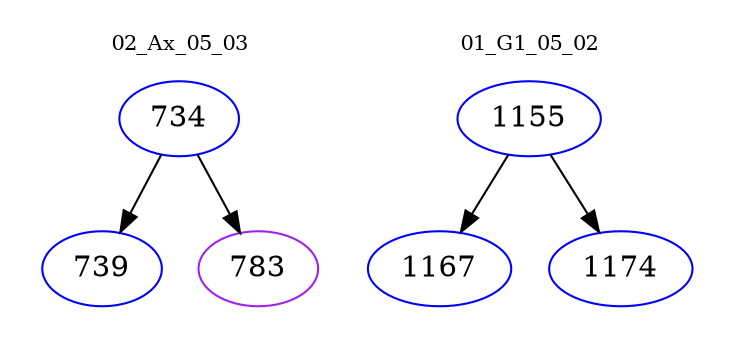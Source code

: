 digraph{
subgraph cluster_0 {
color = white
label = "02_Ax_05_03";
fontsize=10;
T0_734 [label="734", color="blue"]
T0_734 -> T0_739 [color="black"]
T0_739 [label="739", color="blue"]
T0_734 -> T0_783 [color="black"]
T0_783 [label="783", color="purple"]
}
subgraph cluster_1 {
color = white
label = "01_G1_05_02";
fontsize=10;
T1_1155 [label="1155", color="blue"]
T1_1155 -> T1_1167 [color="black"]
T1_1167 [label="1167", color="blue"]
T1_1155 -> T1_1174 [color="black"]
T1_1174 [label="1174", color="blue"]
}
}
